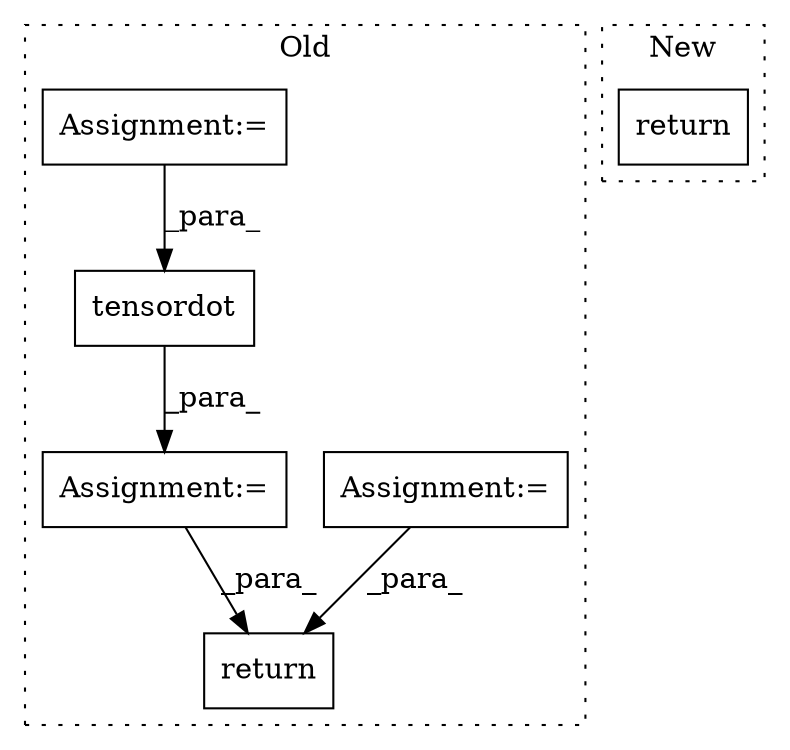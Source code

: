 digraph G {
subgraph cluster0 {
1 [label="tensordot" a="32" s="13698,13713" l="10,1" shape="box"];
3 [label="Assignment:=" a="7" s="13686" l="1" shape="box"];
4 [label="return" a="41" s="13720" l="7" shape="box"];
5 [label="Assignment:=" a="7" s="13580" l="1" shape="box"];
6 [label="Assignment:=" a="7" s="13514" l="1" shape="box"];
label = "Old";
style="dotted";
}
subgraph cluster1 {
2 [label="return" a="41" s="13365" l="7" shape="box"];
label = "New";
style="dotted";
}
1 -> 3 [label="_para_"];
3 -> 4 [label="_para_"];
5 -> 4 [label="_para_"];
6 -> 1 [label="_para_"];
}